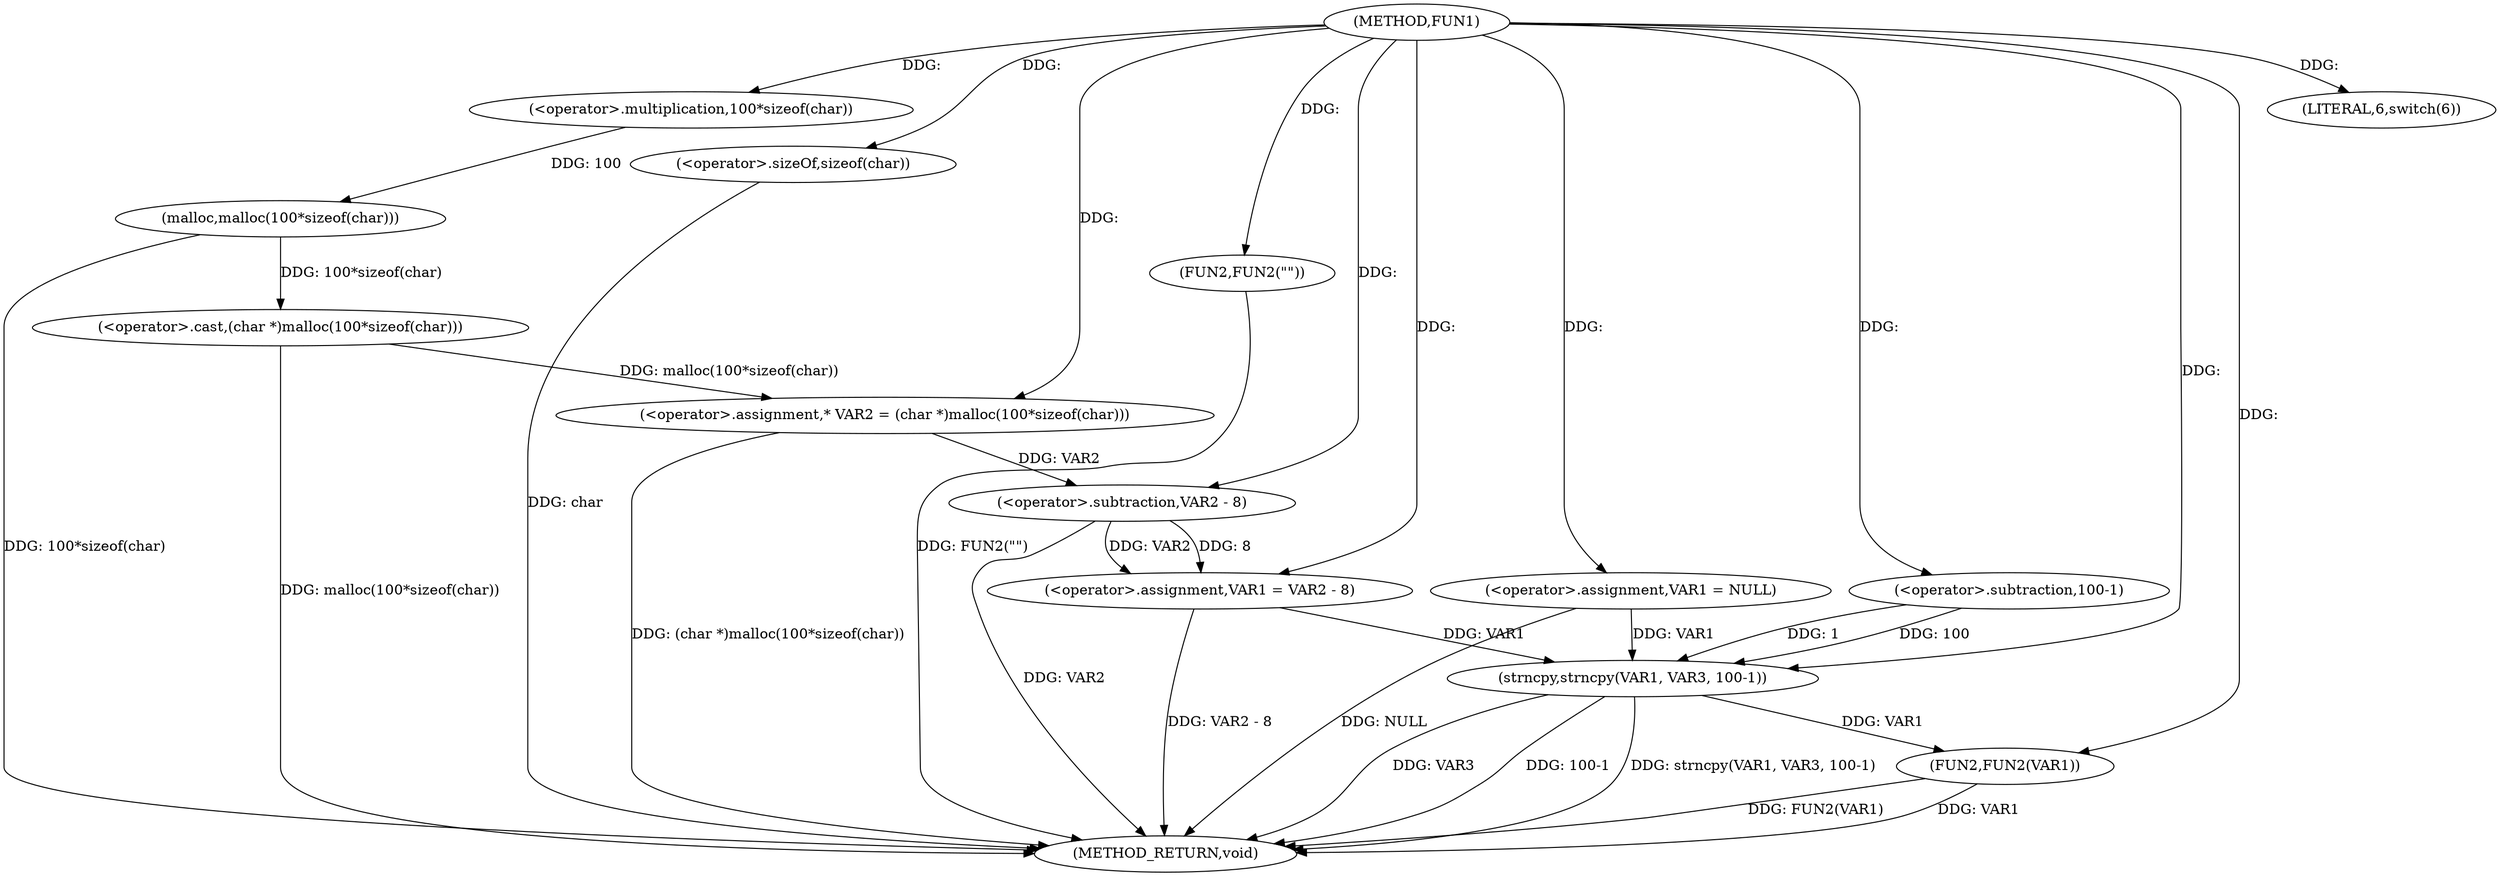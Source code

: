 digraph FUN1 {  
"1000100" [label = "(METHOD,FUN1)" ]
"1000141" [label = "(METHOD_RETURN,void)" ]
"1000103" [label = "(<operator>.assignment,VAR1 = NULL)" ]
"1000107" [label = "(LITERAL,6,switch(6))" ]
"1000112" [label = "(<operator>.assignment,* VAR2 = (char *)malloc(100*sizeof(char)))" ]
"1000114" [label = "(<operator>.cast,(char *)malloc(100*sizeof(char)))" ]
"1000116" [label = "(malloc,malloc(100*sizeof(char)))" ]
"1000117" [label = "(<operator>.multiplication,100*sizeof(char))" ]
"1000119" [label = "(<operator>.sizeOf,sizeof(char))" ]
"1000121" [label = "(<operator>.assignment,VAR1 = VAR2 - 8)" ]
"1000123" [label = "(<operator>.subtraction,VAR2 - 8)" ]
"1000128" [label = "(FUN2,FUN2(\"\"))" ]
"1000133" [label = "(strncpy,strncpy(VAR1, VAR3, 100-1))" ]
"1000136" [label = "(<operator>.subtraction,100-1)" ]
"1000139" [label = "(FUN2,FUN2(VAR1))" ]
  "1000116" -> "1000141"  [ label = "DDG: 100*sizeof(char)"] 
  "1000103" -> "1000141"  [ label = "DDG: NULL"] 
  "1000112" -> "1000141"  [ label = "DDG: (char *)malloc(100*sizeof(char))"] 
  "1000139" -> "1000141"  [ label = "DDG: VAR1"] 
  "1000133" -> "1000141"  [ label = "DDG: 100-1"] 
  "1000128" -> "1000141"  [ label = "DDG: FUN2(\"\")"] 
  "1000114" -> "1000141"  [ label = "DDG: malloc(100*sizeof(char))"] 
  "1000123" -> "1000141"  [ label = "DDG: VAR2"] 
  "1000121" -> "1000141"  [ label = "DDG: VAR2 - 8"] 
  "1000139" -> "1000141"  [ label = "DDG: FUN2(VAR1)"] 
  "1000133" -> "1000141"  [ label = "DDG: strncpy(VAR1, VAR3, 100-1)"] 
  "1000133" -> "1000141"  [ label = "DDG: VAR3"] 
  "1000119" -> "1000141"  [ label = "DDG: char"] 
  "1000100" -> "1000103"  [ label = "DDG: "] 
  "1000100" -> "1000107"  [ label = "DDG: "] 
  "1000114" -> "1000112"  [ label = "DDG: malloc(100*sizeof(char))"] 
  "1000100" -> "1000112"  [ label = "DDG: "] 
  "1000116" -> "1000114"  [ label = "DDG: 100*sizeof(char)"] 
  "1000117" -> "1000116"  [ label = "DDG: 100"] 
  "1000100" -> "1000117"  [ label = "DDG: "] 
  "1000100" -> "1000119"  [ label = "DDG: "] 
  "1000123" -> "1000121"  [ label = "DDG: VAR2"] 
  "1000123" -> "1000121"  [ label = "DDG: 8"] 
  "1000100" -> "1000121"  [ label = "DDG: "] 
  "1000112" -> "1000123"  [ label = "DDG: VAR2"] 
  "1000100" -> "1000123"  [ label = "DDG: "] 
  "1000100" -> "1000128"  [ label = "DDG: "] 
  "1000103" -> "1000133"  [ label = "DDG: VAR1"] 
  "1000121" -> "1000133"  [ label = "DDG: VAR1"] 
  "1000100" -> "1000133"  [ label = "DDG: "] 
  "1000136" -> "1000133"  [ label = "DDG: 100"] 
  "1000136" -> "1000133"  [ label = "DDG: 1"] 
  "1000100" -> "1000136"  [ label = "DDG: "] 
  "1000133" -> "1000139"  [ label = "DDG: VAR1"] 
  "1000100" -> "1000139"  [ label = "DDG: "] 
}
